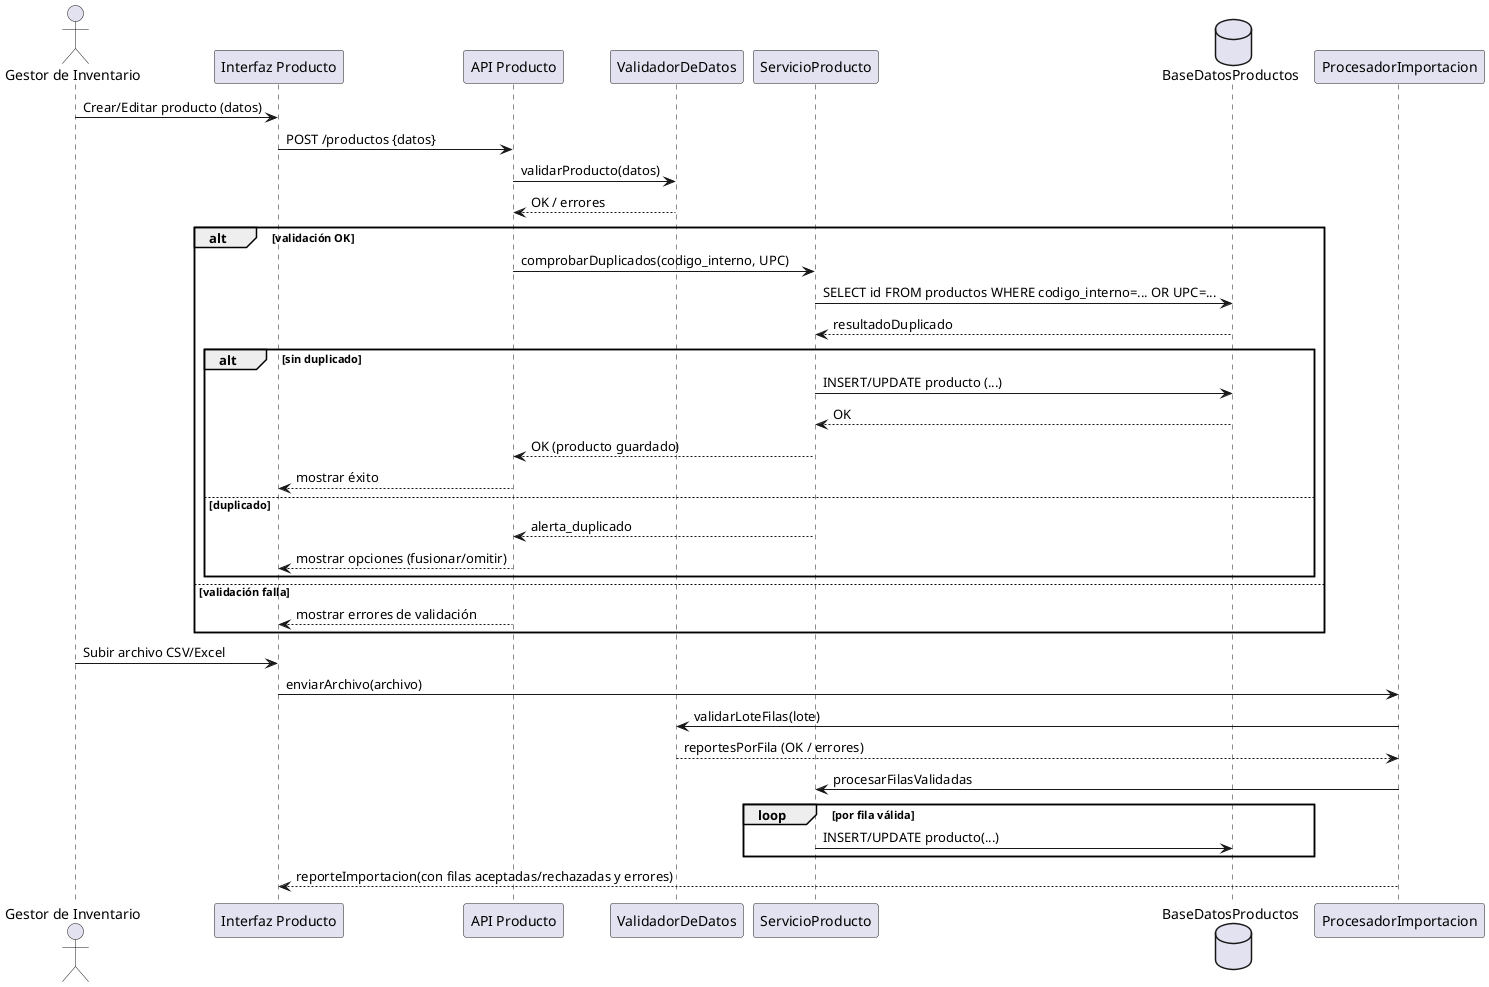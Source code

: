 @startuml
actor "Gestor de Inventario" as Gestor
participant "Interfaz Producto" as UI
participant "API Producto" as API
participant "ValidadorDeDatos" as Validador
participant "ServicioProducto" as Servicio
database "BaseDatosProductos" as BD
participant "ProcesadorImportacion" as Importador

Gestor -> UI: Crear/Editar producto (datos)
UI -> API: POST /productos {datos}
API -> Validador: validarProducto(datos)
Validador --> API: OK / errores
alt validación OK
  API -> Servicio: comprobarDuplicados(codigo_interno, UPC)
  Servicio -> BD: SELECT id FROM productos WHERE codigo_interno=... OR UPC=...
  BD --> Servicio: resultadoDuplicado
  alt sin duplicado
    Servicio -> BD: INSERT/UPDATE producto (...)
    BD --> Servicio: OK
    Servicio --> API: OK (producto guardado)
    API --> UI: mostrar éxito
  else duplicado
    Servicio --> API: alerta_duplicado
    API --> UI: mostrar opciones (fusionar/omitir)
  end
else validación falla
  API --> UI: mostrar errores de validación
end

' --- Flujo de importación masiva ---
Gestor -> UI: Subir archivo CSV/Excel
UI -> Importador: enviarArchivo(archivo)
Importador -> Validador: validarLoteFilas(lote)
Validador --> Importador: reportesPorFila (OK / errores)
Importador -> Servicio: procesarFilasValidadas
loop por fila válida
  Servicio -> BD: INSERT/UPDATE producto(...)
end
Importador --> UI: reporteImportacion(con filas aceptadas/rechazadas y errores)
@enduml
